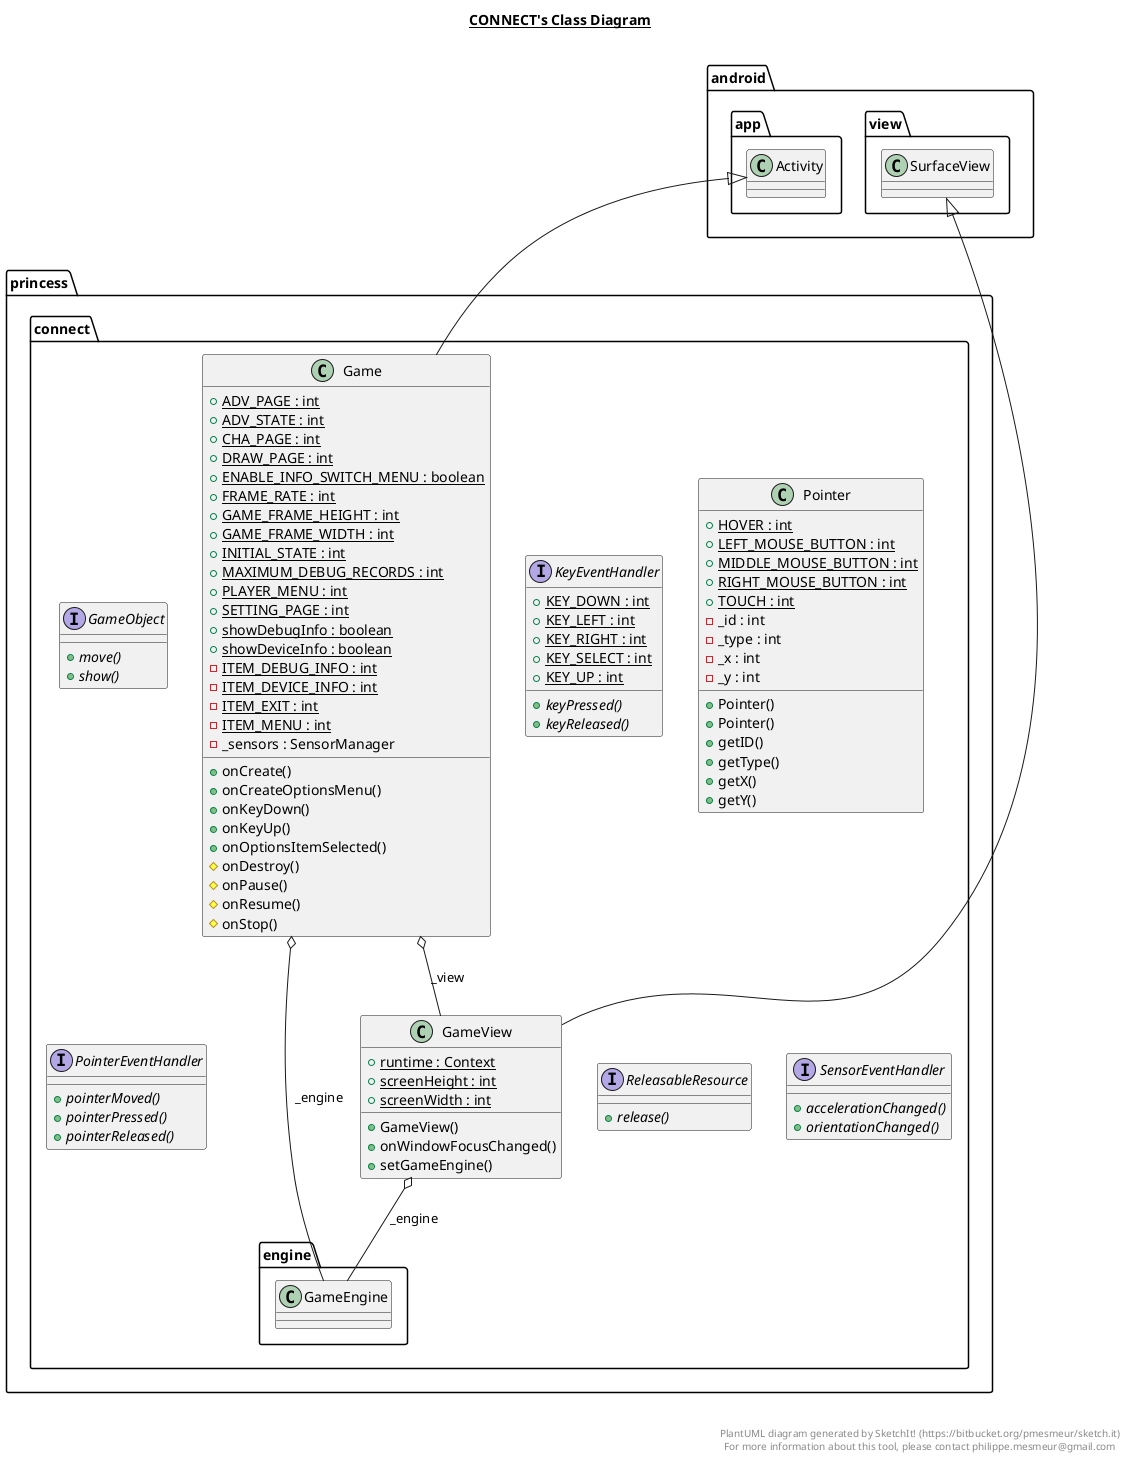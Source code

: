@startuml

title __CONNECT's Class Diagram__\n

  namespace princess.connect {
    class princess.connect.Game {
        {static} + ADV_PAGE : int
        {static} + ADV_STATE : int
        {static} + CHA_PAGE : int
        {static} + DRAW_PAGE : int
        {static} + ENABLE_INFO_SWITCH_MENU : boolean
        {static} + FRAME_RATE : int
        {static} + GAME_FRAME_HEIGHT : int
        {static} + GAME_FRAME_WIDTH : int
        {static} + INITIAL_STATE : int
        {static} + MAXIMUM_DEBUG_RECORDS : int
        {static} + PLAYER_MENU : int
        {static} + SETTING_PAGE : int
        {static} + showDebugInfo : boolean
        {static} + showDeviceInfo : boolean
        {static} - ITEM_DEBUG_INFO : int
        {static} - ITEM_DEVICE_INFO : int
        {static} - ITEM_EXIT : int
        {static} - ITEM_MENU : int
        - _sensors : SensorManager
        + onCreate()
        + onCreateOptionsMenu()
        + onKeyDown()
        + onKeyUp()
        + onOptionsItemSelected()
        # onDestroy()
        # onPause()
        # onResume()
        # onStop()
    }
  }
  

  namespace princess.connect {
    interface princess.connect.GameObject {
        {abstract} + move()
        {abstract} + show()
    }
  }
  

  namespace princess.connect {
    class princess.connect.GameView {
        {static} + runtime : Context
        {static} + screenHeight : int
        {static} + screenWidth : int
        + GameView()
        + onWindowFocusChanged()
        + setGameEngine()
    }
  }
  

  namespace princess.connect {
    interface princess.connect.KeyEventHandler {
        {static} + KEY_DOWN : int
        {static} + KEY_LEFT : int
        {static} + KEY_RIGHT : int
        {static} + KEY_SELECT : int
        {static} + KEY_UP : int
        {abstract} + keyPressed()
        {abstract} + keyReleased()
    }
  }
  

  namespace princess.connect {
    class princess.connect.Pointer {
        {static} + HOVER : int
        {static} + LEFT_MOUSE_BUTTON : int
        {static} + MIDDLE_MOUSE_BUTTON : int
        {static} + RIGHT_MOUSE_BUTTON : int
        {static} + TOUCH : int
        - _id : int
        - _type : int
        - _x : int
        - _y : int
        + Pointer()
        + Pointer()
        + getID()
        + getType()
        + getX()
        + getY()
    }
  }
  

  namespace princess.connect {
    interface princess.connect.PointerEventHandler {
        {abstract} + pointerMoved()
        {abstract} + pointerPressed()
        {abstract} + pointerReleased()
    }
  }
  

  namespace princess.connect {
    interface princess.connect.ReleasableResource {
        {abstract} + release()
    }
  }
  

  namespace princess.connect {
    interface princess.connect.SensorEventHandler {
        {abstract} + accelerationChanged()
        {abstract} + orientationChanged()
    }
  }
  

  princess.connect.Game -up-|> android.app.Activity
  princess.connect.Game o-- princess.connect.engine.GameEngine : _engine
  princess.connect.Game o-- princess.connect.GameView : _view
  princess.connect.GameView -up-|> android.view.SurfaceView
  princess.connect.GameView o-- princess.connect.engine.GameEngine : _engine


right footer


PlantUML diagram generated by SketchIt! (https://bitbucket.org/pmesmeur/sketch.it)
For more information about this tool, please contact philippe.mesmeur@gmail.com
endfooter

@enduml
